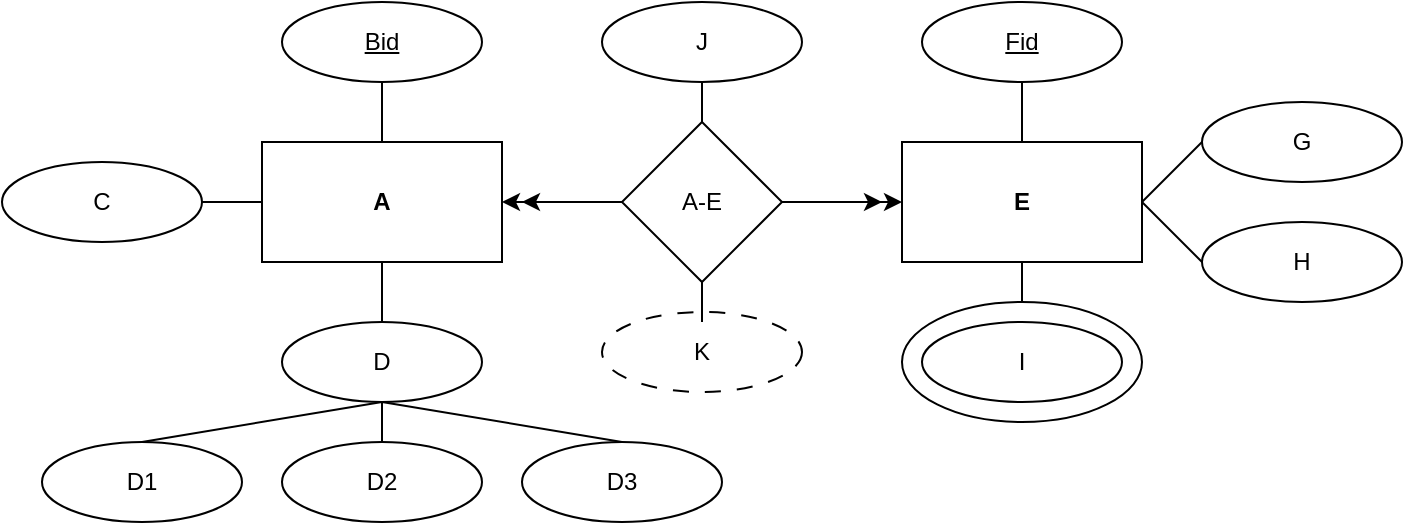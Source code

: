 <mxfile version="26.1.2">
  <diagram name="1 oldal" id="EM5-zf5TjwBD2vwFto56">
    <mxGraphModel grid="1" page="1" gridSize="10" guides="1" tooltips="1" connect="1" arrows="1" fold="1" pageScale="1" pageWidth="827" pageHeight="1169" math="0" shadow="0">
      <root>
        <mxCell id="0" />
        <mxCell id="1" parent="0" />
        <mxCell id="p9OR3WV7gVYyDtv31ysS-1" value="" style="rounded=0;whiteSpace=wrap;html=1;" vertex="1" parent="1">
          <mxGeometry x="160" y="210" width="120" height="60" as="geometry" />
        </mxCell>
        <mxCell id="p9OR3WV7gVYyDtv31ysS-2" value="" style="rounded=0;whiteSpace=wrap;html=1;" vertex="1" parent="1">
          <mxGeometry x="480" y="210" width="120" height="60" as="geometry" />
        </mxCell>
        <mxCell id="p9OR3WV7gVYyDtv31ysS-3" value="" style="ellipse;whiteSpace=wrap;html=1;" vertex="1" parent="1">
          <mxGeometry x="170" y="140" width="100" height="40" as="geometry" />
        </mxCell>
        <mxCell id="p9OR3WV7gVYyDtv31ysS-4" value="&lt;u&gt;Bid&lt;/u&gt;" style="text;html=1;align=center;verticalAlign=middle;whiteSpace=wrap;rounded=0;" vertex="1" parent="1">
          <mxGeometry x="190" y="145" width="60" height="30" as="geometry" />
        </mxCell>
        <mxCell id="p9OR3WV7gVYyDtv31ysS-5" value="" style="ellipse;whiteSpace=wrap;html=1;" vertex="1" parent="1">
          <mxGeometry x="30" y="220" width="100" height="40" as="geometry" />
        </mxCell>
        <mxCell id="p9OR3WV7gVYyDtv31ysS-6" value="C" style="text;html=1;align=center;verticalAlign=middle;whiteSpace=wrap;rounded=0;" vertex="1" parent="1">
          <mxGeometry x="50" y="225" width="60" height="30" as="geometry" />
        </mxCell>
        <mxCell id="p9OR3WV7gVYyDtv31ysS-8" value="" style="ellipse;whiteSpace=wrap;html=1;" vertex="1" parent="1">
          <mxGeometry x="170" y="300" width="100" height="40" as="geometry" />
        </mxCell>
        <mxCell id="p9OR3WV7gVYyDtv31ysS-9" value="D" style="text;html=1;align=center;verticalAlign=middle;whiteSpace=wrap;rounded=0;" vertex="1" parent="1">
          <mxGeometry x="190" y="305" width="60" height="30" as="geometry" />
        </mxCell>
        <mxCell id="p9OR3WV7gVYyDtv31ysS-10" value="" style="ellipse;whiteSpace=wrap;html=1;" vertex="1" parent="1">
          <mxGeometry x="290" y="360" width="100" height="40" as="geometry" />
        </mxCell>
        <mxCell id="p9OR3WV7gVYyDtv31ysS-11" value="" style="ellipse;whiteSpace=wrap;html=1;" vertex="1" parent="1">
          <mxGeometry x="170" y="360" width="100" height="40" as="geometry" />
        </mxCell>
        <mxCell id="p9OR3WV7gVYyDtv31ysS-12" value="" style="ellipse;whiteSpace=wrap;html=1;" vertex="1" parent="1">
          <mxGeometry x="50" y="360" width="100" height="40" as="geometry" />
        </mxCell>
        <mxCell id="p9OR3WV7gVYyDtv31ysS-14" value="D1" style="text;html=1;align=center;verticalAlign=middle;whiteSpace=wrap;rounded=0;" vertex="1" parent="1">
          <mxGeometry x="70" y="365" width="60" height="30" as="geometry" />
        </mxCell>
        <mxCell id="p9OR3WV7gVYyDtv31ysS-15" value="D2" style="text;html=1;align=center;verticalAlign=middle;whiteSpace=wrap;rounded=0;" vertex="1" parent="1">
          <mxGeometry x="190" y="365" width="60" height="30" as="geometry" />
        </mxCell>
        <mxCell id="p9OR3WV7gVYyDtv31ysS-16" value="&lt;b&gt;A&lt;/b&gt;" style="text;html=1;align=center;verticalAlign=middle;whiteSpace=wrap;rounded=0;" vertex="1" parent="1">
          <mxGeometry x="190" y="225" width="60" height="30" as="geometry" />
        </mxCell>
        <mxCell id="p9OR3WV7gVYyDtv31ysS-17" value="D3" style="text;html=1;align=center;verticalAlign=middle;whiteSpace=wrap;rounded=0;" vertex="1" parent="1">
          <mxGeometry x="310" y="365" width="60" height="30" as="geometry" />
        </mxCell>
        <mxCell id="p9OR3WV7gVYyDtv31ysS-18" value="" style="endArrow=none;html=1;rounded=0;entryX=0.5;entryY=1;entryDx=0;entryDy=0;exitX=0.5;exitY=0;exitDx=0;exitDy=0;" edge="1" parent="1" source="p9OR3WV7gVYyDtv31ysS-8" target="p9OR3WV7gVYyDtv31ysS-1">
          <mxGeometry width="50" height="50" relative="1" as="geometry">
            <mxPoint x="390" y="320" as="sourcePoint" />
            <mxPoint x="440" y="270" as="targetPoint" />
          </mxGeometry>
        </mxCell>
        <mxCell id="p9OR3WV7gVYyDtv31ysS-19" value="" style="endArrow=none;html=1;rounded=0;exitX=0.5;exitY=1;exitDx=0;exitDy=0;entryX=0.5;entryY=0;entryDx=0;entryDy=0;" edge="1" parent="1" source="p9OR3WV7gVYyDtv31ysS-3" target="p9OR3WV7gVYyDtv31ysS-1">
          <mxGeometry width="50" height="50" relative="1" as="geometry">
            <mxPoint x="390" y="320" as="sourcePoint" />
            <mxPoint x="440" y="270" as="targetPoint" />
          </mxGeometry>
        </mxCell>
        <mxCell id="p9OR3WV7gVYyDtv31ysS-20" value="" style="endArrow=none;html=1;rounded=0;exitX=0;exitY=0.5;exitDx=0;exitDy=0;entryX=1;entryY=0.5;entryDx=0;entryDy=0;" edge="1" parent="1" source="p9OR3WV7gVYyDtv31ysS-1" target="p9OR3WV7gVYyDtv31ysS-5">
          <mxGeometry width="50" height="50" relative="1" as="geometry">
            <mxPoint x="390" y="320" as="sourcePoint" />
            <mxPoint x="440" y="270" as="targetPoint" />
          </mxGeometry>
        </mxCell>
        <mxCell id="p9OR3WV7gVYyDtv31ysS-21" value="" style="endArrow=none;html=1;rounded=0;exitX=0.5;exitY=1;exitDx=0;exitDy=0;entryX=0.5;entryY=0;entryDx=0;entryDy=0;" edge="1" parent="1" target="p9OR3WV7gVYyDtv31ysS-10">
          <mxGeometry width="50" height="50" relative="1" as="geometry">
            <mxPoint x="220" y="340" as="sourcePoint" />
            <mxPoint x="450" y="300" as="targetPoint" />
          </mxGeometry>
        </mxCell>
        <mxCell id="p9OR3WV7gVYyDtv31ysS-22" value="" style="endArrow=none;html=1;rounded=0;exitX=0.5;exitY=1;exitDx=0;exitDy=0;entryX=0.5;entryY=0;entryDx=0;entryDy=0;" edge="1" parent="1" target="p9OR3WV7gVYyDtv31ysS-11">
          <mxGeometry width="50" height="50" relative="1" as="geometry">
            <mxPoint x="220" y="340" as="sourcePoint" />
            <mxPoint x="400" y="250" as="targetPoint" />
          </mxGeometry>
        </mxCell>
        <mxCell id="p9OR3WV7gVYyDtv31ysS-23" value="" style="endArrow=none;html=1;rounded=0;entryX=0.5;entryY=0;entryDx=0;entryDy=0;" edge="1" parent="1" target="p9OR3WV7gVYyDtv31ysS-12">
          <mxGeometry width="50" height="50" relative="1" as="geometry">
            <mxPoint x="220" y="340" as="sourcePoint" />
            <mxPoint x="300" y="320" as="targetPoint" />
          </mxGeometry>
        </mxCell>
        <mxCell id="p9OR3WV7gVYyDtv31ysS-24" value="&lt;b&gt;E&lt;/b&gt;" style="text;html=1;align=center;verticalAlign=middle;whiteSpace=wrap;rounded=0;" vertex="1" parent="1">
          <mxGeometry x="510" y="225" width="60" height="30" as="geometry" />
        </mxCell>
        <mxCell id="p9OR3WV7gVYyDtv31ysS-25" value="" style="ellipse;whiteSpace=wrap;html=1;" vertex="1" parent="1">
          <mxGeometry x="490" y="140" width="100" height="40" as="geometry" />
        </mxCell>
        <mxCell id="p9OR3WV7gVYyDtv31ysS-26" value="" style="ellipse;whiteSpace=wrap;html=1;" vertex="1" parent="1">
          <mxGeometry x="630" y="250" width="100" height="40" as="geometry" />
        </mxCell>
        <mxCell id="p9OR3WV7gVYyDtv31ysS-27" value="" style="ellipse;whiteSpace=wrap;html=1;" vertex="1" parent="1">
          <mxGeometry x="630" y="190" width="100" height="40" as="geometry" />
        </mxCell>
        <mxCell id="p9OR3WV7gVYyDtv31ysS-28" value="&lt;u&gt;Fid&lt;/u&gt;" style="text;html=1;align=center;verticalAlign=middle;whiteSpace=wrap;rounded=0;" vertex="1" parent="1">
          <mxGeometry x="510" y="145" width="60" height="30" as="geometry" />
        </mxCell>
        <mxCell id="p9OR3WV7gVYyDtv31ysS-29" value="" style="endArrow=none;html=1;rounded=0;entryX=0.5;entryY=1;entryDx=0;entryDy=0;exitX=0.5;exitY=0;exitDx=0;exitDy=0;" edge="1" parent="1" source="p9OR3WV7gVYyDtv31ysS-2" target="p9OR3WV7gVYyDtv31ysS-25">
          <mxGeometry width="50" height="50" relative="1" as="geometry">
            <mxPoint x="310" y="370" as="sourcePoint" />
            <mxPoint x="360" y="320" as="targetPoint" />
          </mxGeometry>
        </mxCell>
        <mxCell id="p9OR3WV7gVYyDtv31ysS-30" value="" style="endArrow=none;html=1;rounded=0;entryX=1;entryY=0.5;entryDx=0;entryDy=0;exitX=0;exitY=0.5;exitDx=0;exitDy=0;" edge="1" parent="1" source="p9OR3WV7gVYyDtv31ysS-27" target="p9OR3WV7gVYyDtv31ysS-2">
          <mxGeometry width="50" height="50" relative="1" as="geometry">
            <mxPoint x="310" y="370" as="sourcePoint" />
            <mxPoint x="360" y="320" as="targetPoint" />
          </mxGeometry>
        </mxCell>
        <mxCell id="p9OR3WV7gVYyDtv31ysS-31" value="" style="endArrow=none;html=1;rounded=0;exitX=0;exitY=0.5;exitDx=0;exitDy=0;entryX=1;entryY=0.5;entryDx=0;entryDy=0;" edge="1" parent="1" source="p9OR3WV7gVYyDtv31ysS-26" target="p9OR3WV7gVYyDtv31ysS-2">
          <mxGeometry width="50" height="50" relative="1" as="geometry">
            <mxPoint x="310" y="370" as="sourcePoint" />
            <mxPoint x="360" y="320" as="targetPoint" />
          </mxGeometry>
        </mxCell>
        <mxCell id="p9OR3WV7gVYyDtv31ysS-32" value="G" style="text;html=1;align=center;verticalAlign=middle;whiteSpace=wrap;rounded=0;" vertex="1" parent="1">
          <mxGeometry x="650" y="195" width="60" height="30" as="geometry" />
        </mxCell>
        <mxCell id="p9OR3WV7gVYyDtv31ysS-33" value="H" style="text;html=1;align=center;verticalAlign=middle;whiteSpace=wrap;rounded=0;" vertex="1" parent="1">
          <mxGeometry x="650" y="255" width="60" height="30" as="geometry" />
        </mxCell>
        <mxCell id="p9OR3WV7gVYyDtv31ysS-34" value="" style="endArrow=classic;startArrow=classic;html=1;rounded=0;entryX=0;entryY=0.5;entryDx=0;entryDy=0;" edge="1" parent="1" source="p9OR3WV7gVYyDtv31ysS-1" target="p9OR3WV7gVYyDtv31ysS-2">
          <mxGeometry width="50" height="50" relative="1" as="geometry">
            <mxPoint x="310" y="370" as="sourcePoint" />
            <mxPoint x="360" y="320" as="targetPoint" />
          </mxGeometry>
        </mxCell>
        <mxCell id="p9OR3WV7gVYyDtv31ysS-35" value="" style="endArrow=classic;html=1;rounded=0;" edge="1" parent="1">
          <mxGeometry width="50" height="50" relative="1" as="geometry">
            <mxPoint x="330" y="240" as="sourcePoint" />
            <mxPoint x="470" y="240" as="targetPoint" />
          </mxGeometry>
        </mxCell>
        <mxCell id="p9OR3WV7gVYyDtv31ysS-36" value="" style="rhombus;whiteSpace=wrap;html=1;" vertex="1" parent="1">
          <mxGeometry x="340" y="200" width="80" height="80" as="geometry" />
        </mxCell>
        <mxCell id="p9OR3WV7gVYyDtv31ysS-38" value="" style="ellipse;whiteSpace=wrap;html=1;" vertex="1" parent="1">
          <mxGeometry x="330" y="140" width="100" height="40" as="geometry" />
        </mxCell>
        <mxCell id="p9OR3WV7gVYyDtv31ysS-39" value="J" style="text;html=1;align=center;verticalAlign=middle;whiteSpace=wrap;rounded=0;" vertex="1" parent="1">
          <mxGeometry x="350" y="145" width="60" height="30" as="geometry" />
        </mxCell>
        <mxCell id="p9OR3WV7gVYyDtv31ysS-42" value="" style="endArrow=none;html=1;rounded=0;exitX=0.5;exitY=1;exitDx=0;exitDy=0;entryX=0.5;entryY=0;entryDx=0;entryDy=0;" edge="1" parent="1" source="p9OR3WV7gVYyDtv31ysS-38" target="p9OR3WV7gVYyDtv31ysS-36">
          <mxGeometry width="50" height="50" relative="1" as="geometry">
            <mxPoint x="310" y="370" as="sourcePoint" />
            <mxPoint x="360" y="320" as="targetPoint" />
          </mxGeometry>
        </mxCell>
        <mxCell id="p9OR3WV7gVYyDtv31ysS-43" value="" style="ellipse;whiteSpace=wrap;html=1;dashed=1;dashPattern=8 8;" vertex="1" parent="1">
          <mxGeometry x="330" y="295" width="100" height="40" as="geometry" />
        </mxCell>
        <mxCell id="p9OR3WV7gVYyDtv31ysS-44" value="K" style="text;html=1;align=center;verticalAlign=middle;whiteSpace=wrap;rounded=0;" vertex="1" parent="1">
          <mxGeometry x="350" y="300" width="60" height="30" as="geometry" />
        </mxCell>
        <mxCell id="p9OR3WV7gVYyDtv31ysS-49" value="A-E" style="text;html=1;align=center;verticalAlign=middle;whiteSpace=wrap;rounded=0;" vertex="1" parent="1">
          <mxGeometry x="350" y="225" width="60" height="30" as="geometry" />
        </mxCell>
        <mxCell id="p9OR3WV7gVYyDtv31ysS-51" value="" style="ellipse;whiteSpace=wrap;html=1;" vertex="1" parent="1">
          <mxGeometry x="480" y="290" width="120" height="60" as="geometry" />
        </mxCell>
        <mxCell id="p9OR3WV7gVYyDtv31ysS-52" value="" style="ellipse;whiteSpace=wrap;html=1;" vertex="1" parent="1">
          <mxGeometry x="490" y="300" width="100" height="40" as="geometry" />
        </mxCell>
        <mxCell id="p9OR3WV7gVYyDtv31ysS-53" value="I" style="text;html=1;align=center;verticalAlign=middle;whiteSpace=wrap;rounded=0;" vertex="1" parent="1">
          <mxGeometry x="510" y="305" width="60" height="30" as="geometry" />
        </mxCell>
        <mxCell id="p9OR3WV7gVYyDtv31ysS-55" value="" style="endArrow=none;html=1;rounded=0;entryX=0.5;entryY=1;entryDx=0;entryDy=0;" edge="1" parent="1" target="p9OR3WV7gVYyDtv31ysS-36">
          <mxGeometry width="50" height="50" relative="1" as="geometry">
            <mxPoint x="380" y="300" as="sourcePoint" />
            <mxPoint x="440" y="280" as="targetPoint" />
          </mxGeometry>
        </mxCell>
        <mxCell id="p9OR3WV7gVYyDtv31ysS-56" value="" style="endArrow=none;html=1;rounded=0;entryX=0.5;entryY=0;entryDx=0;entryDy=0;exitX=0.5;exitY=1;exitDx=0;exitDy=0;" edge="1" parent="1" source="p9OR3WV7gVYyDtv31ysS-2" target="p9OR3WV7gVYyDtv31ysS-51">
          <mxGeometry width="50" height="50" relative="1" as="geometry">
            <mxPoint x="390" y="330" as="sourcePoint" />
            <mxPoint x="440" y="280" as="targetPoint" />
          </mxGeometry>
        </mxCell>
        <mxCell id="5u4te7wyBkzWobpLbckJ-35" value="" style="endArrow=classic;html=1;rounded=0;exitX=0;exitY=0.5;exitDx=0;exitDy=0;" edge="1" parent="1" source="p9OR3WV7gVYyDtv31ysS-36">
          <mxGeometry width="50" height="50" relative="1" as="geometry">
            <mxPoint x="390" y="430" as="sourcePoint" />
            <mxPoint x="290" y="240" as="targetPoint" />
          </mxGeometry>
        </mxCell>
      </root>
    </mxGraphModel>
  </diagram>
</mxfile>
